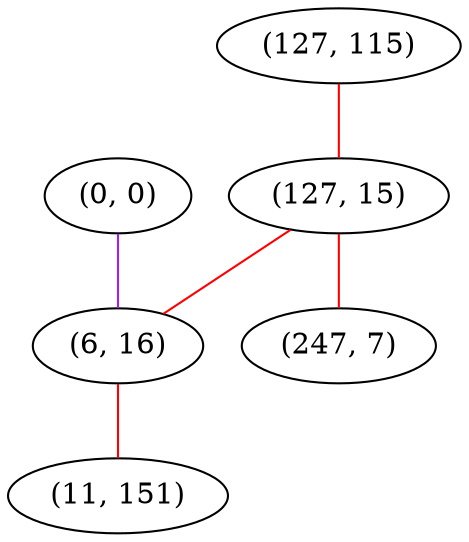 graph "" {
"(0, 0)";
"(127, 115)";
"(127, 15)";
"(6, 16)";
"(11, 151)";
"(247, 7)";
"(0, 0)" -- "(6, 16)"  [color=purple, key=0, weight=4];
"(127, 115)" -- "(127, 15)"  [color=red, key=0, weight=1];
"(127, 15)" -- "(6, 16)"  [color=red, key=0, weight=1];
"(127, 15)" -- "(247, 7)"  [color=red, key=0, weight=1];
"(6, 16)" -- "(11, 151)"  [color=red, key=0, weight=1];
}
